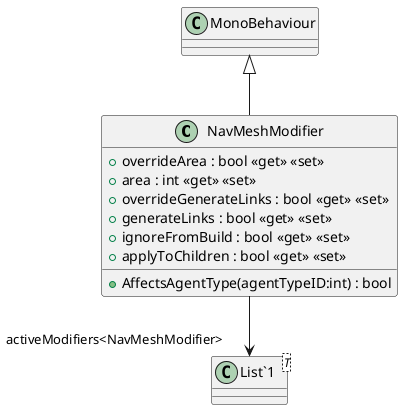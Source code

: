 @startuml
class NavMeshModifier {
    + overrideArea : bool <<get>> <<set>>
    + area : int <<get>> <<set>>
    + overrideGenerateLinks : bool <<get>> <<set>>
    + generateLinks : bool <<get>> <<set>>
    + ignoreFromBuild : bool <<get>> <<set>>
    + applyToChildren : bool <<get>> <<set>>
    + AffectsAgentType(agentTypeID:int) : bool
}
class "List`1"<T> {
}
MonoBehaviour <|-- NavMeshModifier
NavMeshModifier --> "activeModifiers<NavMeshModifier>" "List`1"
@enduml
